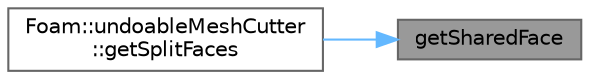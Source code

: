 digraph "getSharedFace"
{
 // LATEX_PDF_SIZE
  bgcolor="transparent";
  edge [fontname=Helvetica,fontsize=10,labelfontname=Helvetica,labelfontsize=10];
  node [fontname=Helvetica,fontsize=10,shape=box,height=0.2,width=0.4];
  rankdir="RL";
  Node1 [id="Node000001",label="getSharedFace",height=0.2,width=0.4,color="gray40", fillcolor="grey60", style="filled", fontcolor="black",tooltip=" "];
  Node1 -> Node2 [id="edge1_Node000001_Node000002",dir="back",color="steelblue1",style="solid",tooltip=" "];
  Node2 [id="Node000002",label="Foam::undoableMeshCutter\l::getSplitFaces",height=0.2,width=0.4,color="grey40", fillcolor="white", style="filled",URL="$classFoam_1_1undoableMeshCutter.html#a1e3a8bd512524e4ded9885f9dcfdcb16",tooltip=" "];
}
